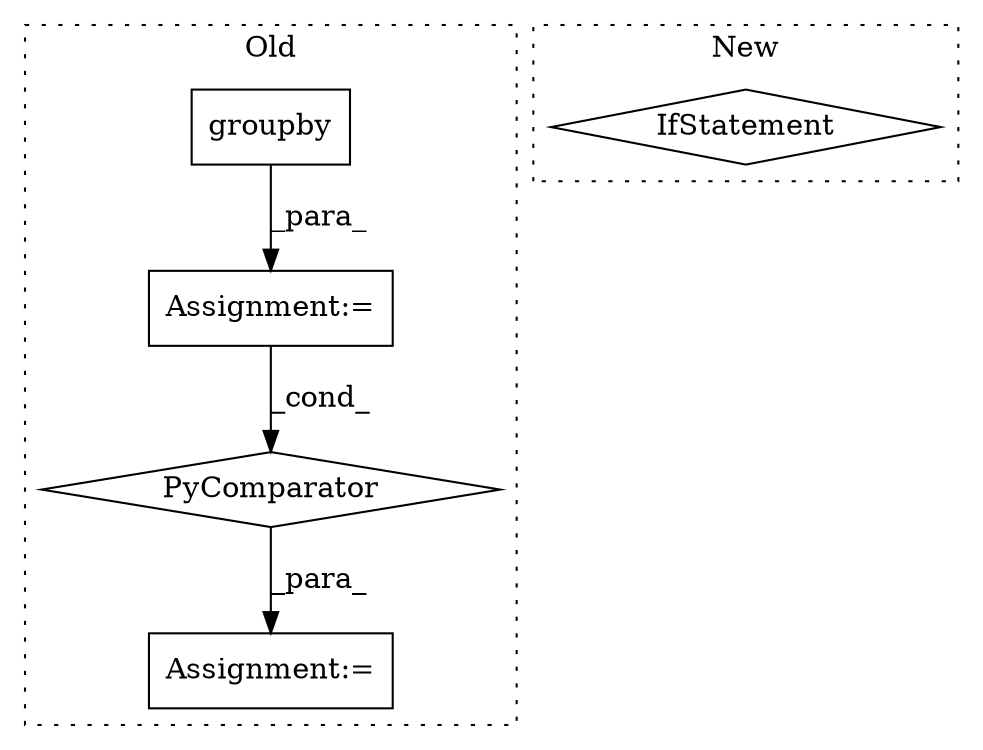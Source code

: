 digraph G {
subgraph cluster0 {
1 [label="groupby" a="32" s="2195,2261" l="8,1" shape="box"];
3 [label="Assignment:=" a="7" s="1933" l="12" shape="box"];
4 [label="Assignment:=" a="7" s="2056" l="21" shape="box"];
5 [label="PyComparator" a="113" s="2056" l="21" shape="diamond"];
label = "Old";
style="dotted";
}
subgraph cluster1 {
2 [label="IfStatement" a="25" s="2409" l="50" shape="diamond"];
label = "New";
style="dotted";
}
1 -> 4 [label="_para_"];
4 -> 5 [label="_cond_"];
5 -> 3 [label="_para_"];
}